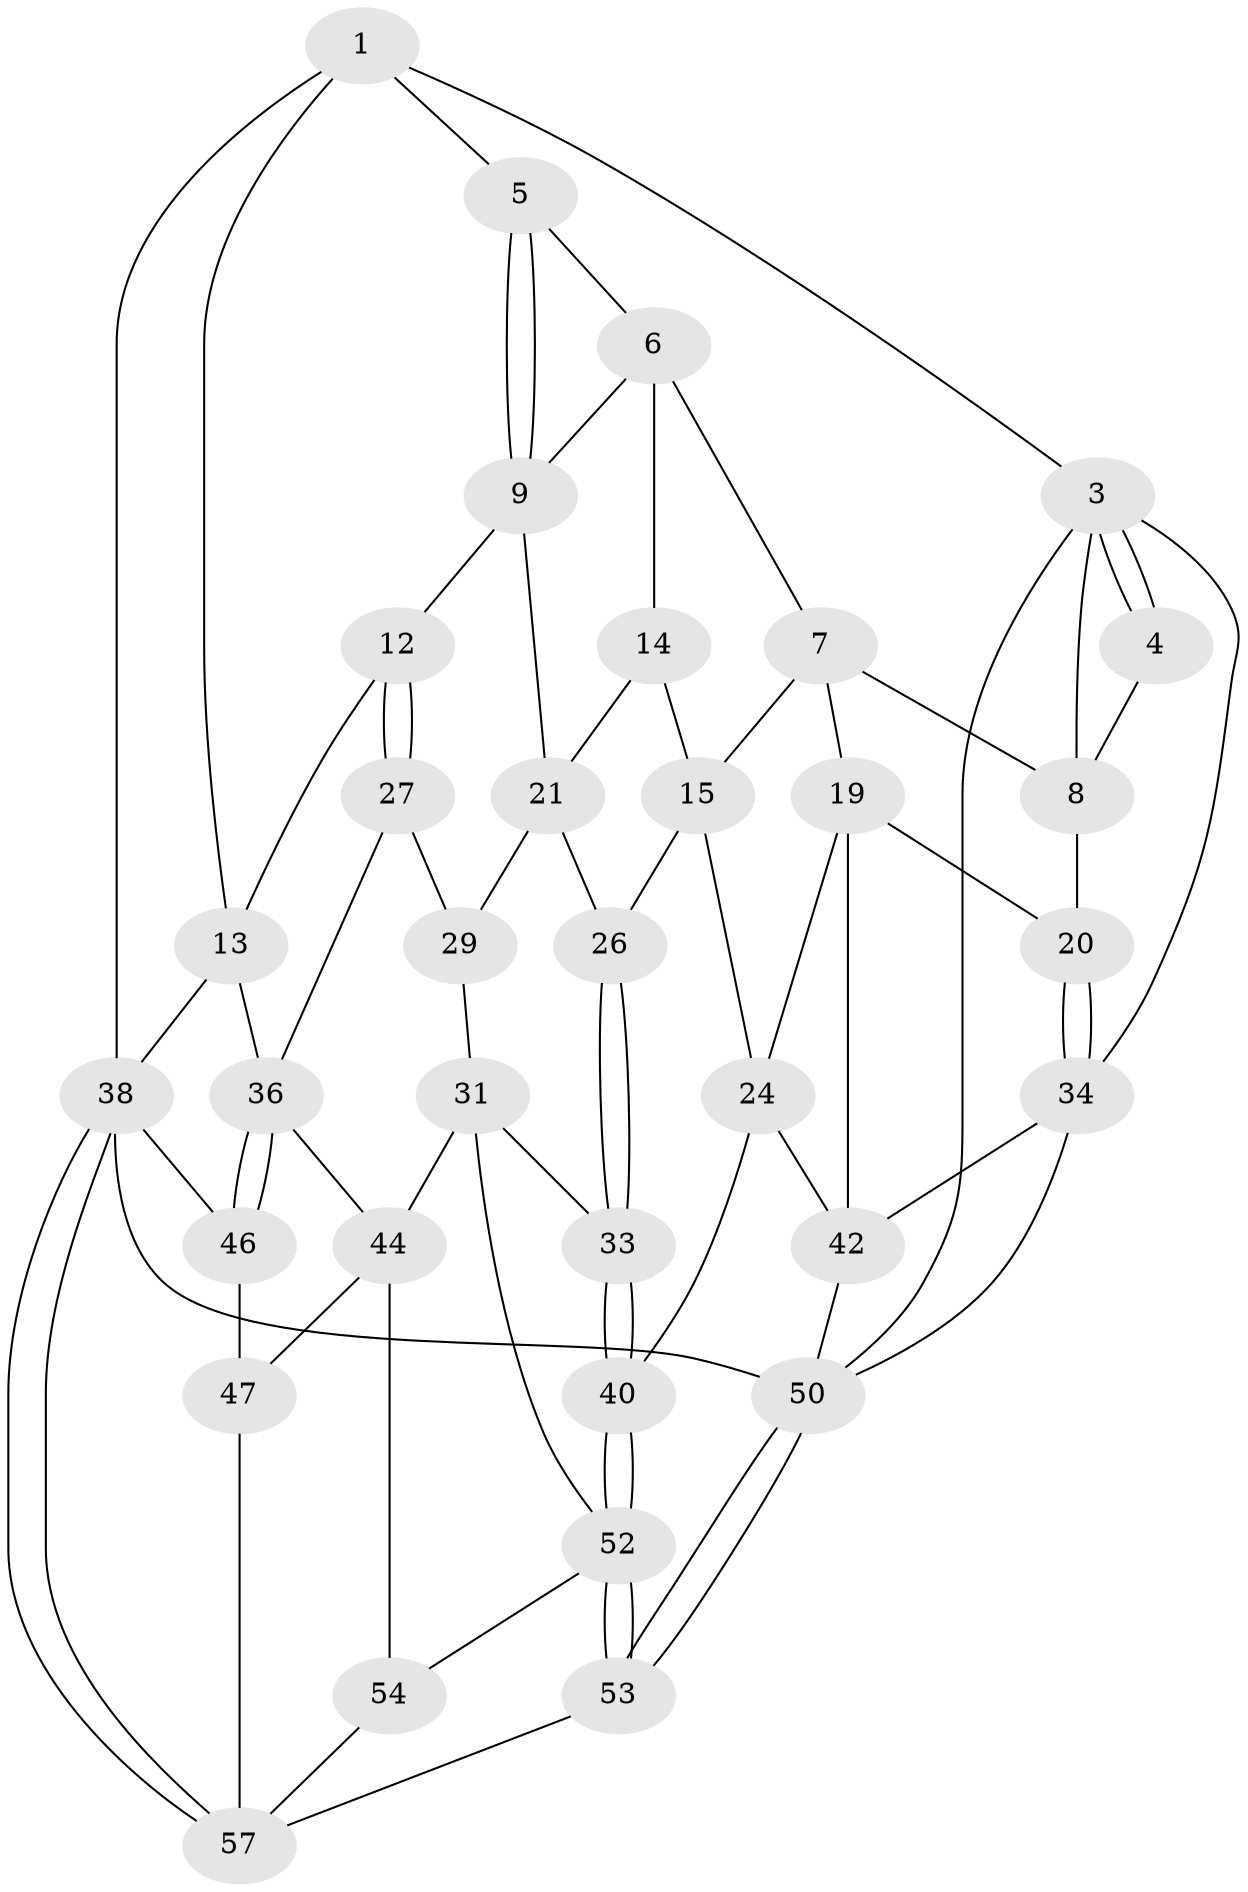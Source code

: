 // Generated by graph-tools (version 1.1) at 2025/24/03/03/25 07:24:31]
// undirected, 34 vertices, 73 edges
graph export_dot {
graph [start="1"]
  node [color=gray90,style=filled];
  1 [pos="+0.3833621713989843+0",super="+2"];
  3 [pos="+0+0",super="+17"];
  4 [pos="+0.2621928707472214+0"];
  5 [pos="+0.45364731501376077+0.11853915869764729"];
  6 [pos="+0.30099708029787353+0.2087076649460542",super="+10"];
  7 [pos="+0.2065029013559153+0.26049165947665137",super="+16"];
  8 [pos="+0.16677307650519202+0.2533630637096833",super="+18"];
  9 [pos="+0.5502410683414974+0.21264027248364453",super="+11"];
  12 [pos="+0.8100963885471514+0.23380830775895944"];
  13 [pos="+1+0.03493959040608705",super="+35"];
  14 [pos="+0.3377114636332394+0.3866665515995055"];
  15 [pos="+0.32674902891737956+0.38828980133593194",super="+23"];
  19 [pos="+0.18015597675003694+0.5342135183335078",super="+25"];
  20 [pos="+0.15466329178762575+0.52533987729301"];
  21 [pos="+0.5302278694454524+0.45845023233426946",super="+22"];
  24 [pos="+0.26201367965861255+0.5982904831402804",super="+41"];
  26 [pos="+0.4741165134894583+0.4969942036497148"];
  27 [pos="+0.760378537433791+0.5748065372001185",super="+28"];
  29 [pos="+0.5320954543940061+0.4604998773972108",super="+30"];
  31 [pos="+0.5486807731843514+0.6931979219138684",super="+32"];
  33 [pos="+0.4230016195244962+0.7012633013563452"];
  34 [pos="+0+0.5857758716356222",super="+43"];
  36 [pos="+0.7947668757107107+0.6260190226177053",super="+37"];
  38 [pos="+1+1",super="+39"];
  40 [pos="+0.3818785073772003+0.7186920464377982"];
  42 [pos="+0.1297403333832557+0.6758616882625589",super="+45"];
  44 [pos="+0.6436241088194271+0.6873344114994947",super="+48"];
  46 [pos="+0.808259087292582+0.6677060216850936",super="+49"];
  47 [pos="+0.8286722912972038+0.7763704295615603",super="+56"];
  50 [pos="+0+1",super="+51"];
  52 [pos="+0.29941032361639724+1",super="+55"];
  53 [pos="+0.19622336347357938+1"];
  54 [pos="+0.6713909619766177+0.8918020054642025"];
  57 [pos="+1+1",super="+58"];
  1 -- 5;
  1 -- 3;
  1 -- 13;
  1 -- 38;
  3 -- 4;
  3 -- 4;
  3 -- 50;
  3 -- 8;
  3 -- 34;
  4 -- 8;
  5 -- 6;
  5 -- 9;
  5 -- 9;
  6 -- 7;
  6 -- 9;
  6 -- 14;
  7 -- 8;
  7 -- 19;
  7 -- 15;
  8 -- 20;
  9 -- 12;
  9 -- 21;
  12 -- 13;
  12 -- 27;
  12 -- 27;
  13 -- 36;
  13 -- 38;
  14 -- 15;
  14 -- 21;
  15 -- 24;
  15 -- 26;
  19 -- 20;
  19 -- 24;
  19 -- 42;
  20 -- 34;
  20 -- 34;
  21 -- 29;
  21 -- 26;
  24 -- 40;
  24 -- 42;
  26 -- 33;
  26 -- 33;
  27 -- 29 [weight=2];
  27 -- 36;
  29 -- 31;
  31 -- 44;
  31 -- 33;
  31 -- 52;
  33 -- 40;
  33 -- 40;
  34 -- 42;
  34 -- 50;
  36 -- 46;
  36 -- 46;
  36 -- 44;
  38 -- 57;
  38 -- 57;
  38 -- 50;
  38 -- 46;
  40 -- 52;
  40 -- 52;
  42 -- 50;
  44 -- 54;
  44 -- 47;
  46 -- 47 [weight=2];
  47 -- 57;
  50 -- 53;
  50 -- 53;
  52 -- 53;
  52 -- 53;
  52 -- 54;
  53 -- 57;
  54 -- 57;
}
